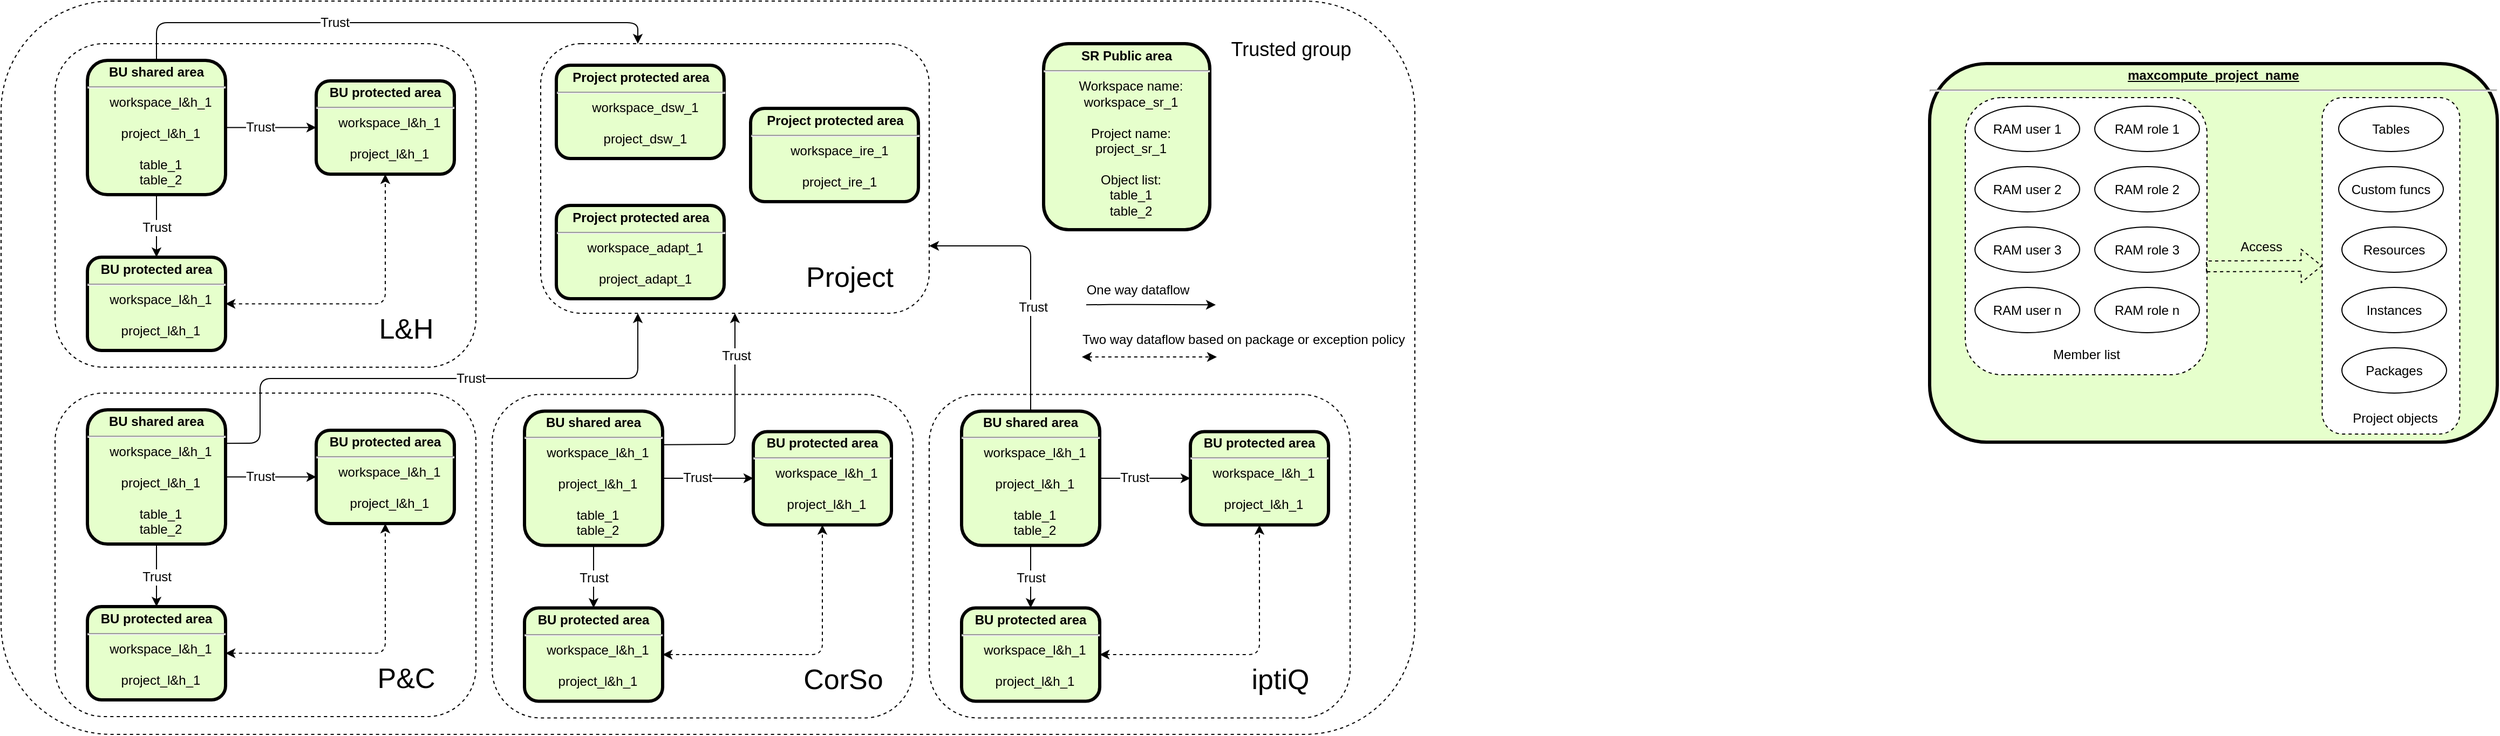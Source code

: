 <mxfile version="14.4.4" type="github">
  <diagram name="Page-1" id="c7558073-3199-34d8-9f00-42111426c3f3">
    <mxGraphModel dx="2129" dy="2134" grid="1" gridSize="10" guides="1" tooltips="1" connect="1" arrows="1" fold="1" page="1" pageScale="1" pageWidth="826" pageHeight="1169" background="#ffffff" math="0" shadow="0">
      <root>
        <mxCell id="0" />
        <mxCell id="1" parent="0" />
        <mxCell id="BuY6lLi31nu-NfypY2Oj-112" value="" style="rounded=1;whiteSpace=wrap;html=1;fontSize=12;dashed=1;" vertex="1" parent="1">
          <mxGeometry x="-630" y="-130" width="1310" height="680" as="geometry" />
        </mxCell>
        <mxCell id="zFzPmybtbYSCaZnyCdFx-10" value="&lt;p style=&quot;margin: 0px ; margin-top: 4px ; text-align: center ; text-decoration: underline&quot;&gt;maxcompute_project_name&lt;/p&gt;&lt;hr&gt;&lt;p style=&quot;margin: 0px ; margin-left: 8px&quot;&gt;&lt;br&gt;&lt;/p&gt;" style="verticalAlign=middle;align=center;overflow=fill;fontSize=12;fontFamily=Helvetica;html=1;rounded=1;fontStyle=1;strokeWidth=3;fillColor=#E6FFCC" parent="1" vertex="1">
          <mxGeometry x="1157" y="-72" width="526" height="351" as="geometry" />
        </mxCell>
        <mxCell id="zFzPmybtbYSCaZnyCdFx-26" value="" style="rounded=1;whiteSpace=wrap;html=1;dashed=1;" parent="1" vertex="1">
          <mxGeometry x="1520.75" y="-40.5" width="127.5" height="312" as="geometry" />
        </mxCell>
        <mxCell id="zFzPmybtbYSCaZnyCdFx-24" value="" style="rounded=1;whiteSpace=wrap;html=1;dashed=1;" parent="1" vertex="1">
          <mxGeometry x="1190" y="-40.5" width="224" height="257" as="geometry" />
        </mxCell>
        <mxCell id="P1ETKW7xS4ezUGH-ev0N-116" value="" style="rounded=1;whiteSpace=wrap;html=1;dashed=1;" parent="1" vertex="1">
          <mxGeometry x="230" y="234.75" width="390" height="300" as="geometry" />
        </mxCell>
        <mxCell id="10" value="&lt;p style=&quot;margin: 4px 0px 0px&quot;&gt;BU shared area&lt;/p&gt;&lt;hr&gt;&lt;p style=&quot;margin: 0px ; margin-left: 8px&quot;&gt;&lt;span style=&quot;font-weight: 400&quot;&gt;workspace_l&amp;amp;h_1&lt;/span&gt;&lt;br&gt;&lt;/p&gt;&lt;p style=&quot;margin: 0px ; margin-left: 8px&quot;&gt;&lt;span style=&quot;font-weight: 400&quot;&gt;&lt;br&gt;&lt;/span&gt;&lt;/p&gt;&lt;p style=&quot;margin: 0px ; margin-left: 8px&quot;&gt;&lt;span style=&quot;font-weight: normal&quot;&gt;project_l&amp;amp;h_1&lt;/span&gt;&lt;/p&gt;&lt;p style=&quot;margin: 0px ; margin-left: 8px&quot;&gt;&lt;span style=&quot;font-weight: normal&quot;&gt;&lt;br&gt;&lt;/span&gt;&lt;/p&gt;&lt;p style=&quot;margin: 0px ; margin-left: 8px&quot;&gt;&lt;span style=&quot;font-weight: normal&quot;&gt;table_1&lt;/span&gt;&lt;/p&gt;&lt;p style=&quot;margin: 0px ; margin-left: 8px&quot;&gt;&lt;span style=&quot;font-weight: normal&quot;&gt;table_2&lt;/span&gt;&lt;/p&gt;" style="verticalAlign=middle;align=center;overflow=fill;fontSize=12;fontFamily=Helvetica;html=1;rounded=1;fontStyle=1;strokeWidth=3;fillColor=#E6FFCC" parent="1" vertex="1">
          <mxGeometry x="260" y="250.25" width="128" height="124.5" as="geometry" />
        </mxCell>
        <mxCell id="P1ETKW7xS4ezUGH-ev0N-117" value="iptiQ" style="text;html=1;align=center;verticalAlign=middle;resizable=0;points=[];autosize=1;strokeWidth=1;fontSize=26;" parent="1" vertex="1">
          <mxGeometry x="520" y="479.25" width="70" height="40" as="geometry" />
        </mxCell>
        <mxCell id="P1ETKW7xS4ezUGH-ev0N-125" value="" style="endArrow=classic;html=1;fontSize=20;" parent="1" edge="1">
          <mxGeometry width="50" height="50" relative="1" as="geometry">
            <mxPoint x="375.5" y="151.66" as="sourcePoint" />
            <mxPoint x="495.5" y="151.66" as="targetPoint" />
            <Array as="points">
              <mxPoint x="407.5" y="151.33" />
            </Array>
          </mxGeometry>
        </mxCell>
        <mxCell id="P1ETKW7xS4ezUGH-ev0N-126" value="&lt;font style=&quot;font-size: 12px&quot;&gt;One way dataflow&lt;/font&gt;" style="text;html=1;align=center;verticalAlign=middle;resizable=0;points=[];autosize=1;fontSize=20;" parent="1" vertex="1">
          <mxGeometry x="370" y="118.0" width="105" height="31" as="geometry" />
        </mxCell>
        <mxCell id="P1ETKW7xS4ezUGH-ev0N-143" value="" style="rounded=1;whiteSpace=wrap;html=1;dashed=1;" parent="1" vertex="1">
          <mxGeometry x="-130" y="-90.5" width="360" height="250" as="geometry" />
        </mxCell>
        <mxCell id="P1ETKW7xS4ezUGH-ev0N-156" value="Project" style="text;html=1;align=center;verticalAlign=middle;resizable=0;points=[];autosize=1;strokeWidth=1;fontSize=26;" parent="1" vertex="1">
          <mxGeometry x="106" y="106" width="100" height="40" as="geometry" />
        </mxCell>
        <mxCell id="P1ETKW7xS4ezUGH-ev0N-159" value="&lt;p style=&quot;margin: 4px 0px 0px ; text-align: center&quot;&gt;SR Public area&lt;/p&gt;&lt;hr&gt;&lt;p style=&quot;margin: 0px ; margin-left: 8px&quot;&gt;&lt;span style=&quot;font-weight: normal&quot;&gt;Workspace name:&lt;/span&gt;&lt;/p&gt;&lt;p style=&quot;margin: 0px ; margin-left: 8px&quot;&gt;&lt;span style=&quot;font-weight: normal&quot;&gt;&lt;span&gt;workspace_sr_1&lt;/span&gt;&lt;br&gt;&lt;/span&gt;&lt;/p&gt;&lt;p style=&quot;margin: 0px ; margin-left: 8px&quot;&gt;&lt;span style=&quot;font-weight: normal&quot;&gt;&lt;br&gt;&lt;/span&gt;&lt;/p&gt;&lt;p style=&quot;margin: 0px ; margin-left: 8px&quot;&gt;&lt;span style=&quot;font-weight: normal&quot;&gt;Project name:&lt;/span&gt;&lt;/p&gt;&lt;p style=&quot;margin: 0px ; margin-left: 8px&quot;&gt;&lt;span style=&quot;font-weight: normal&quot;&gt;project_sr_1&lt;/span&gt;&lt;/p&gt;&lt;p style=&quot;margin: 0px ; margin-left: 8px&quot;&gt;&lt;span style=&quot;font-weight: normal&quot;&gt;&lt;br&gt;&lt;/span&gt;&lt;/p&gt;&lt;p style=&quot;margin: 0px ; margin-left: 8px&quot;&gt;&lt;span style=&quot;font-weight: normal&quot;&gt;Object list:&lt;/span&gt;&lt;/p&gt;&lt;p style=&quot;margin: 0px ; margin-left: 8px&quot;&gt;&lt;span style=&quot;font-weight: normal&quot;&gt;table_1&lt;/span&gt;&lt;/p&gt;&lt;p style=&quot;margin: 0px ; margin-left: 8px&quot;&gt;&lt;span style=&quot;font-weight: normal&quot;&gt;table_2&lt;/span&gt;&lt;/p&gt;" style="verticalAlign=middle;align=center;overflow=fill;fontSize=12;fontFamily=Helvetica;html=1;rounded=1;fontStyle=1;strokeWidth=3;fillColor=#E6FFCC" parent="1" vertex="1">
          <mxGeometry x="336" y="-90.5" width="154" height="172.5" as="geometry" />
        </mxCell>
        <mxCell id="zFzPmybtbYSCaZnyCdFx-11" value="RAM user 3" style="ellipse;whiteSpace=wrap;html=1;" parent="1" vertex="1">
          <mxGeometry x="1199" y="79.5" width="97" height="42" as="geometry" />
        </mxCell>
        <mxCell id="zFzPmybtbYSCaZnyCdFx-12" value="RAM user 2" style="ellipse;whiteSpace=wrap;html=1;" parent="1" vertex="1">
          <mxGeometry x="1199" y="23.5" width="97" height="42" as="geometry" />
        </mxCell>
        <mxCell id="zFzPmybtbYSCaZnyCdFx-13" value="RAM user 1" style="ellipse;whiteSpace=wrap;html=1;" parent="1" vertex="1">
          <mxGeometry x="1199" y="-32.5" width="97" height="42" as="geometry" />
        </mxCell>
        <mxCell id="zFzPmybtbYSCaZnyCdFx-14" value="RAM role 3" style="ellipse;whiteSpace=wrap;html=1;" parent="1" vertex="1">
          <mxGeometry x="1310" y="79.5" width="97" height="42" as="geometry" />
        </mxCell>
        <mxCell id="zFzPmybtbYSCaZnyCdFx-15" value="RAM role 2" style="ellipse;whiteSpace=wrap;html=1;" parent="1" vertex="1">
          <mxGeometry x="1310" y="23.5" width="97" height="42" as="geometry" />
        </mxCell>
        <mxCell id="zFzPmybtbYSCaZnyCdFx-16" value="RAM role 1" style="ellipse;whiteSpace=wrap;html=1;" parent="1" vertex="1">
          <mxGeometry x="1310" y="-32.5" width="97" height="42" as="geometry" />
        </mxCell>
        <mxCell id="zFzPmybtbYSCaZnyCdFx-17" value="RAM user n" style="ellipse;whiteSpace=wrap;html=1;" parent="1" vertex="1">
          <mxGeometry x="1199" y="135.5" width="97" height="42" as="geometry" />
        </mxCell>
        <mxCell id="zFzPmybtbYSCaZnyCdFx-18" value="RAM role n" style="ellipse;whiteSpace=wrap;html=1;" parent="1" vertex="1">
          <mxGeometry x="1310" y="135.5" width="97" height="42" as="geometry" />
        </mxCell>
        <mxCell id="zFzPmybtbYSCaZnyCdFx-19" value="Tables" style="ellipse;whiteSpace=wrap;html=1;" parent="1" vertex="1">
          <mxGeometry x="1536" y="-32.5" width="97" height="42" as="geometry" />
        </mxCell>
        <mxCell id="zFzPmybtbYSCaZnyCdFx-20" value="Custom funcs" style="ellipse;whiteSpace=wrap;html=1;" parent="1" vertex="1">
          <mxGeometry x="1536" y="23.5" width="97" height="42" as="geometry" />
        </mxCell>
        <mxCell id="zFzPmybtbYSCaZnyCdFx-21" value="Resources" style="ellipse;whiteSpace=wrap;html=1;" parent="1" vertex="1">
          <mxGeometry x="1539" y="79.5" width="97" height="42" as="geometry" />
        </mxCell>
        <mxCell id="zFzPmybtbYSCaZnyCdFx-22" value="Instances" style="ellipse;whiteSpace=wrap;html=1;" parent="1" vertex="1">
          <mxGeometry x="1539" y="135.5" width="97" height="42" as="geometry" />
        </mxCell>
        <mxCell id="zFzPmybtbYSCaZnyCdFx-23" value="Packages" style="ellipse;whiteSpace=wrap;html=1;" parent="1" vertex="1">
          <mxGeometry x="1539" y="191.5" width="97" height="42" as="geometry" />
        </mxCell>
        <mxCell id="zFzPmybtbYSCaZnyCdFx-25" value="Member list" style="text;html=1;align=center;verticalAlign=middle;resizable=0;points=[];autosize=1;" parent="1" vertex="1">
          <mxGeometry x="1266" y="188.5" width="72" height="18" as="geometry" />
        </mxCell>
        <mxCell id="zFzPmybtbYSCaZnyCdFx-27" value="Project objects" style="text;html=1;align=center;verticalAlign=middle;resizable=0;points=[];autosize=1;" parent="1" vertex="1">
          <mxGeometry x="1543" y="247.5" width="89" height="18" as="geometry" />
        </mxCell>
        <mxCell id="BuY6lLi31nu-NfypY2Oj-10" value="" style="shape=flexArrow;endArrow=classic;html=1;entryX=0;entryY=0.5;entryDx=0;entryDy=0;dashed=1;" edge="1" parent="1" target="zFzPmybtbYSCaZnyCdFx-26">
          <mxGeometry width="50" height="50" relative="1" as="geometry">
            <mxPoint x="1413" y="116" as="sourcePoint" />
            <mxPoint x="1483" y="69" as="targetPoint" />
          </mxGeometry>
        </mxCell>
        <mxCell id="BuY6lLi31nu-NfypY2Oj-11" value="Access" style="text;html=1;align=center;verticalAlign=middle;resizable=0;points=[];autosize=1;" vertex="1" parent="1">
          <mxGeometry x="1439" y="89" width="49" height="18" as="geometry" />
        </mxCell>
        <mxCell id="BuY6lLi31nu-NfypY2Oj-38" value="&lt;div&gt;&lt;span style=&quot;font-size: 12px&quot;&gt;Two way dataflow based on package or exception policy&lt;/span&gt;&lt;/div&gt;" style="text;html=1;align=left;verticalAlign=middle;resizable=0;points=[];autosize=1;fontSize=20;" vertex="1" parent="1">
          <mxGeometry x="370" y="165" width="310" height="30" as="geometry" />
        </mxCell>
        <mxCell id="BuY6lLi31nu-NfypY2Oj-42" value="" style="endArrow=classic;startArrow=classic;html=1;dashed=1;" edge="1" parent="1">
          <mxGeometry width="50" height="50" relative="1" as="geometry">
            <mxPoint x="371.5" y="200" as="sourcePoint" />
            <mxPoint x="496.5" y="200" as="targetPoint" />
          </mxGeometry>
        </mxCell>
        <mxCell id="BuY6lLi31nu-NfypY2Oj-46" value="" style="endArrow=classic;startArrow=classic;html=1;dashed=1;fontSize=26;edgeStyle=orthogonalEdgeStyle;entryX=0.5;entryY=1;entryDx=0;entryDy=0;exitX=1;exitY=0.5;exitDx=0;exitDy=0;" edge="1" parent="1" source="BuY6lLi31nu-NfypY2Oj-50" target="BuY6lLi31nu-NfypY2Oj-49">
          <mxGeometry width="50" height="50" relative="1" as="geometry">
            <mxPoint x="388" y="423.25" as="sourcePoint" />
            <mxPoint x="534.5" y="336.75" as="targetPoint" />
          </mxGeometry>
        </mxCell>
        <mxCell id="BuY6lLi31nu-NfypY2Oj-49" value="&lt;p style=&quot;margin: 4px 0px 0px&quot;&gt;BU protected area&lt;/p&gt;&lt;hr&gt;&lt;p style=&quot;margin: 0px ; margin-left: 8px&quot;&gt;&lt;span style=&quot;font-weight: 400&quot;&gt;workspace_l&amp;amp;h_1&lt;/span&gt;&lt;br&gt;&lt;/p&gt;&lt;p style=&quot;margin: 0px ; margin-left: 8px&quot;&gt;&lt;span style=&quot;font-weight: 400&quot;&gt;&lt;br&gt;&lt;/span&gt;&lt;/p&gt;&lt;p style=&quot;margin: 0px ; margin-left: 8px&quot;&gt;&lt;span style=&quot;font-weight: normal&quot;&gt;project_l&amp;amp;h_1&lt;/span&gt;&lt;/p&gt;" style="verticalAlign=middle;align=center;overflow=fill;fontSize=12;fontFamily=Helvetica;html=1;rounded=1;fontStyle=1;strokeWidth=3;fillColor=#E6FFCC" vertex="1" parent="1">
          <mxGeometry x="472" y="269.25" width="128" height="86.5" as="geometry" />
        </mxCell>
        <mxCell id="BuY6lLi31nu-NfypY2Oj-50" value="&lt;p style=&quot;margin: 4px 0px 0px&quot;&gt;BU protected area&lt;/p&gt;&lt;hr&gt;&lt;p style=&quot;margin: 0px ; margin-left: 8px&quot;&gt;&lt;span style=&quot;font-weight: 400&quot;&gt;workspace_l&amp;amp;h_1&lt;/span&gt;&lt;br&gt;&lt;/p&gt;&lt;p style=&quot;margin: 0px ; margin-left: 8px&quot;&gt;&lt;span style=&quot;font-weight: 400&quot;&gt;&lt;br&gt;&lt;/span&gt;&lt;/p&gt;&lt;p style=&quot;margin: 0px ; margin-left: 8px&quot;&gt;&lt;span style=&quot;font-weight: normal&quot;&gt;project_l&amp;amp;h_1&lt;/span&gt;&lt;/p&gt;" style="verticalAlign=middle;align=center;overflow=fill;fontSize=12;fontFamily=Helvetica;html=1;rounded=1;fontStyle=1;strokeWidth=3;fillColor=#E6FFCC" vertex="1" parent="1">
          <mxGeometry x="260" y="432.75" width="128" height="86.5" as="geometry" />
        </mxCell>
        <mxCell id="BuY6lLi31nu-NfypY2Oj-51" value="&lt;p style=&quot;margin: 4px 0px 0px&quot;&gt;Project protected area&lt;/p&gt;&lt;hr&gt;&lt;p style=&quot;margin: 0px ; margin-left: 8px&quot;&gt;&lt;span style=&quot;font-weight: 400&quot;&gt;workspace_dsw_1&lt;/span&gt;&lt;br&gt;&lt;/p&gt;&lt;p style=&quot;margin: 0px ; margin-left: 8px&quot;&gt;&lt;span style=&quot;font-weight: 400&quot;&gt;&lt;br&gt;&lt;/span&gt;&lt;/p&gt;&lt;p style=&quot;margin: 0px ; margin-left: 8px&quot;&gt;&lt;span style=&quot;font-weight: normal&quot;&gt;project_dsw_1&lt;/span&gt;&lt;/p&gt;" style="verticalAlign=middle;align=center;overflow=fill;fontSize=12;fontFamily=Helvetica;html=1;rounded=1;fontStyle=1;strokeWidth=3;fillColor=#E6FFCC" vertex="1" parent="1">
          <mxGeometry x="-115.5" y="-70.5" width="155.5" height="86.5" as="geometry" />
        </mxCell>
        <mxCell id="BuY6lLi31nu-NfypY2Oj-52" value="&lt;p style=&quot;margin: 4px 0px 0px&quot;&gt;Project protected area&lt;/p&gt;&lt;hr&gt;&lt;p style=&quot;margin: 0px ; margin-left: 8px&quot;&gt;&lt;span style=&quot;font-weight: 400&quot;&gt;workspace_adapt_1&lt;/span&gt;&lt;br&gt;&lt;/p&gt;&lt;p style=&quot;margin: 0px ; margin-left: 8px&quot;&gt;&lt;span style=&quot;font-weight: 400&quot;&gt;&lt;br&gt;&lt;/span&gt;&lt;/p&gt;&lt;p style=&quot;margin: 0px ; margin-left: 8px&quot;&gt;&lt;span style=&quot;font-weight: normal&quot;&gt;project_adapt_1&lt;/span&gt;&lt;/p&gt;" style="verticalAlign=middle;align=center;overflow=fill;fontSize=12;fontFamily=Helvetica;html=1;rounded=1;fontStyle=1;strokeWidth=3;fillColor=#E6FFCC" vertex="1" parent="1">
          <mxGeometry x="-115.5" y="59.5" width="155.5" height="86.5" as="geometry" />
        </mxCell>
        <mxCell id="BuY6lLi31nu-NfypY2Oj-53" value="&lt;p style=&quot;margin: 4px 0px 0px&quot;&gt;Project protected area&lt;/p&gt;&lt;hr&gt;&lt;p style=&quot;margin: 0px ; margin-left: 8px&quot;&gt;&lt;span style=&quot;font-weight: 400&quot;&gt;workspace_ire_1&lt;/span&gt;&lt;br&gt;&lt;/p&gt;&lt;p style=&quot;margin: 0px ; margin-left: 8px&quot;&gt;&lt;span style=&quot;font-weight: 400&quot;&gt;&lt;br&gt;&lt;/span&gt;&lt;/p&gt;&lt;p style=&quot;margin: 0px ; margin-left: 8px&quot;&gt;&lt;span style=&quot;font-weight: normal&quot;&gt;project_ire_1&lt;/span&gt;&lt;/p&gt;" style="verticalAlign=middle;align=center;overflow=fill;fontSize=12;fontFamily=Helvetica;html=1;rounded=1;fontStyle=1;strokeWidth=3;fillColor=#E6FFCC" vertex="1" parent="1">
          <mxGeometry x="64.5" y="-30.5" width="155.5" height="86.5" as="geometry" />
        </mxCell>
        <mxCell id="BuY6lLi31nu-NfypY2Oj-66" value="" style="endArrow=classic;html=1;fontSize=12;exitX=1;exitY=0.5;exitDx=0;exitDy=0;entryX=0;entryY=0.5;entryDx=0;entryDy=0;" edge="1" parent="1" source="10" target="BuY6lLi31nu-NfypY2Oj-49">
          <mxGeometry width="50" height="50" relative="1" as="geometry">
            <mxPoint x="150" y="494.75" as="sourcePoint" />
            <mxPoint x="200" y="444.75" as="targetPoint" />
          </mxGeometry>
        </mxCell>
        <mxCell id="BuY6lLi31nu-NfypY2Oj-67" value="Trust" style="edgeLabel;html=1;align=center;verticalAlign=middle;resizable=0;points=[];fontSize=12;" vertex="1" connectable="0" parent="BuY6lLi31nu-NfypY2Oj-66">
          <mxGeometry x="-0.238" y="1" relative="1" as="geometry">
            <mxPoint as="offset" />
          </mxGeometry>
        </mxCell>
        <mxCell id="BuY6lLi31nu-NfypY2Oj-68" value="" style="endArrow=classic;html=1;fontSize=12;exitX=0.5;exitY=1;exitDx=0;exitDy=0;entryX=0.5;entryY=0;entryDx=0;entryDy=0;" edge="1" parent="1" source="10" target="BuY6lLi31nu-NfypY2Oj-50">
          <mxGeometry width="50" height="50" relative="1" as="geometry">
            <mxPoint x="90" y="524.75" as="sourcePoint" />
            <mxPoint x="140" y="474.75" as="targetPoint" />
          </mxGeometry>
        </mxCell>
        <mxCell id="BuY6lLi31nu-NfypY2Oj-70" value="Trust" style="edgeLabel;html=1;align=center;verticalAlign=middle;resizable=0;points=[];fontSize=12;" vertex="1" connectable="0" parent="BuY6lLi31nu-NfypY2Oj-68">
          <mxGeometry x="-0.483" y="-2" relative="1" as="geometry">
            <mxPoint x="2" y="15" as="offset" />
          </mxGeometry>
        </mxCell>
        <mxCell id="BuY6lLi31nu-NfypY2Oj-71" value="" style="rounded=1;whiteSpace=wrap;html=1;dashed=1;" vertex="1" parent="1">
          <mxGeometry x="-580" y="233.5" width="390" height="300" as="geometry" />
        </mxCell>
        <mxCell id="BuY6lLi31nu-NfypY2Oj-72" value="&lt;p style=&quot;margin: 4px 0px 0px&quot;&gt;BU shared area&lt;/p&gt;&lt;hr&gt;&lt;p style=&quot;margin: 0px ; margin-left: 8px&quot;&gt;&lt;span style=&quot;font-weight: 400&quot;&gt;workspace_l&amp;amp;h_1&lt;/span&gt;&lt;br&gt;&lt;/p&gt;&lt;p style=&quot;margin: 0px ; margin-left: 8px&quot;&gt;&lt;span style=&quot;font-weight: 400&quot;&gt;&lt;br&gt;&lt;/span&gt;&lt;/p&gt;&lt;p style=&quot;margin: 0px ; margin-left: 8px&quot;&gt;&lt;span style=&quot;font-weight: normal&quot;&gt;project_l&amp;amp;h_1&lt;/span&gt;&lt;/p&gt;&lt;p style=&quot;margin: 0px ; margin-left: 8px&quot;&gt;&lt;span style=&quot;font-weight: normal&quot;&gt;&lt;br&gt;&lt;/span&gt;&lt;/p&gt;&lt;p style=&quot;margin: 0px ; margin-left: 8px&quot;&gt;&lt;span style=&quot;font-weight: normal&quot;&gt;table_1&lt;/span&gt;&lt;/p&gt;&lt;p style=&quot;margin: 0px ; margin-left: 8px&quot;&gt;&lt;span style=&quot;font-weight: normal&quot;&gt;table_2&lt;/span&gt;&lt;/p&gt;" style="verticalAlign=middle;align=center;overflow=fill;fontSize=12;fontFamily=Helvetica;html=1;rounded=1;fontStyle=1;strokeWidth=3;fillColor=#E6FFCC" vertex="1" parent="1">
          <mxGeometry x="-550" y="249" width="128" height="124.5" as="geometry" />
        </mxCell>
        <mxCell id="BuY6lLi31nu-NfypY2Oj-73" value="P&amp;amp;C" style="text;html=1;align=center;verticalAlign=middle;resizable=0;points=[];autosize=1;strokeWidth=1;fontSize=26;" vertex="1" parent="1">
          <mxGeometry x="-290" y="478" width="70" height="40" as="geometry" />
        </mxCell>
        <mxCell id="BuY6lLi31nu-NfypY2Oj-74" value="" style="endArrow=classic;startArrow=classic;html=1;dashed=1;fontSize=26;edgeStyle=orthogonalEdgeStyle;entryX=0.5;entryY=1;entryDx=0;entryDy=0;exitX=1;exitY=0.5;exitDx=0;exitDy=0;" edge="1" parent="1" source="BuY6lLi31nu-NfypY2Oj-76" target="BuY6lLi31nu-NfypY2Oj-75">
          <mxGeometry width="50" height="50" relative="1" as="geometry">
            <mxPoint x="-422" y="422" as="sourcePoint" />
            <mxPoint x="-275.5" y="335.5" as="targetPoint" />
          </mxGeometry>
        </mxCell>
        <mxCell id="BuY6lLi31nu-NfypY2Oj-75" value="&lt;p style=&quot;margin: 4px 0px 0px&quot;&gt;BU protected area&lt;/p&gt;&lt;hr&gt;&lt;p style=&quot;margin: 0px ; margin-left: 8px&quot;&gt;&lt;span style=&quot;font-weight: 400&quot;&gt;workspace_l&amp;amp;h_1&lt;/span&gt;&lt;br&gt;&lt;/p&gt;&lt;p style=&quot;margin: 0px ; margin-left: 8px&quot;&gt;&lt;span style=&quot;font-weight: 400&quot;&gt;&lt;br&gt;&lt;/span&gt;&lt;/p&gt;&lt;p style=&quot;margin: 0px ; margin-left: 8px&quot;&gt;&lt;span style=&quot;font-weight: normal&quot;&gt;project_l&amp;amp;h_1&lt;/span&gt;&lt;/p&gt;" style="verticalAlign=middle;align=center;overflow=fill;fontSize=12;fontFamily=Helvetica;html=1;rounded=1;fontStyle=1;strokeWidth=3;fillColor=#E6FFCC" vertex="1" parent="1">
          <mxGeometry x="-338" y="268" width="128" height="86.5" as="geometry" />
        </mxCell>
        <mxCell id="BuY6lLi31nu-NfypY2Oj-76" value="&lt;p style=&quot;margin: 4px 0px 0px&quot;&gt;BU protected area&lt;/p&gt;&lt;hr&gt;&lt;p style=&quot;margin: 0px ; margin-left: 8px&quot;&gt;&lt;span style=&quot;font-weight: 400&quot;&gt;workspace_l&amp;amp;h_1&lt;/span&gt;&lt;br&gt;&lt;/p&gt;&lt;p style=&quot;margin: 0px ; margin-left: 8px&quot;&gt;&lt;span style=&quot;font-weight: 400&quot;&gt;&lt;br&gt;&lt;/span&gt;&lt;/p&gt;&lt;p style=&quot;margin: 0px ; margin-left: 8px&quot;&gt;&lt;span style=&quot;font-weight: normal&quot;&gt;project_l&amp;amp;h_1&lt;/span&gt;&lt;/p&gt;" style="verticalAlign=middle;align=center;overflow=fill;fontSize=12;fontFamily=Helvetica;html=1;rounded=1;fontStyle=1;strokeWidth=3;fillColor=#E6FFCC" vertex="1" parent="1">
          <mxGeometry x="-550" y="431.5" width="128" height="86.5" as="geometry" />
        </mxCell>
        <mxCell id="BuY6lLi31nu-NfypY2Oj-77" value="" style="endArrow=classic;html=1;fontSize=12;exitX=1;exitY=0.5;exitDx=0;exitDy=0;entryX=0;entryY=0.5;entryDx=0;entryDy=0;" edge="1" parent="1" source="BuY6lLi31nu-NfypY2Oj-72" target="BuY6lLi31nu-NfypY2Oj-75">
          <mxGeometry width="50" height="50" relative="1" as="geometry">
            <mxPoint x="-660" y="493.5" as="sourcePoint" />
            <mxPoint x="-610" y="443.5" as="targetPoint" />
          </mxGeometry>
        </mxCell>
        <mxCell id="BuY6lLi31nu-NfypY2Oj-78" value="Trust" style="edgeLabel;html=1;align=center;verticalAlign=middle;resizable=0;points=[];fontSize=12;" vertex="1" connectable="0" parent="BuY6lLi31nu-NfypY2Oj-77">
          <mxGeometry x="-0.238" y="1" relative="1" as="geometry">
            <mxPoint as="offset" />
          </mxGeometry>
        </mxCell>
        <mxCell id="BuY6lLi31nu-NfypY2Oj-79" value="" style="endArrow=classic;html=1;fontSize=12;exitX=0.5;exitY=1;exitDx=0;exitDy=0;entryX=0.5;entryY=0;entryDx=0;entryDy=0;" edge="1" parent="1" source="BuY6lLi31nu-NfypY2Oj-72" target="BuY6lLi31nu-NfypY2Oj-76">
          <mxGeometry width="50" height="50" relative="1" as="geometry">
            <mxPoint x="-720" y="523.5" as="sourcePoint" />
            <mxPoint x="-670" y="473.5" as="targetPoint" />
          </mxGeometry>
        </mxCell>
        <mxCell id="BuY6lLi31nu-NfypY2Oj-80" value="Trust" style="edgeLabel;html=1;align=center;verticalAlign=middle;resizable=0;points=[];fontSize=12;" vertex="1" connectable="0" parent="BuY6lLi31nu-NfypY2Oj-79">
          <mxGeometry x="-0.483" y="-2" relative="1" as="geometry">
            <mxPoint x="2" y="15" as="offset" />
          </mxGeometry>
        </mxCell>
        <mxCell id="BuY6lLi31nu-NfypY2Oj-81" value="" style="rounded=1;whiteSpace=wrap;html=1;dashed=1;" vertex="1" parent="1">
          <mxGeometry x="-580" y="-90.5" width="390" height="300" as="geometry" />
        </mxCell>
        <mxCell id="BuY6lLi31nu-NfypY2Oj-82" value="&lt;p style=&quot;margin: 4px 0px 0px&quot;&gt;BU shared area&lt;/p&gt;&lt;hr&gt;&lt;p style=&quot;margin: 0px ; margin-left: 8px&quot;&gt;&lt;span style=&quot;font-weight: 400&quot;&gt;workspace_l&amp;amp;h_1&lt;/span&gt;&lt;br&gt;&lt;/p&gt;&lt;p style=&quot;margin: 0px ; margin-left: 8px&quot;&gt;&lt;span style=&quot;font-weight: 400&quot;&gt;&lt;br&gt;&lt;/span&gt;&lt;/p&gt;&lt;p style=&quot;margin: 0px ; margin-left: 8px&quot;&gt;&lt;span style=&quot;font-weight: normal&quot;&gt;project_l&amp;amp;h_1&lt;/span&gt;&lt;/p&gt;&lt;p style=&quot;margin: 0px ; margin-left: 8px&quot;&gt;&lt;span style=&quot;font-weight: normal&quot;&gt;&lt;br&gt;&lt;/span&gt;&lt;/p&gt;&lt;p style=&quot;margin: 0px ; margin-left: 8px&quot;&gt;&lt;span style=&quot;font-weight: normal&quot;&gt;table_1&lt;/span&gt;&lt;/p&gt;&lt;p style=&quot;margin: 0px ; margin-left: 8px&quot;&gt;&lt;span style=&quot;font-weight: normal&quot;&gt;table_2&lt;/span&gt;&lt;/p&gt;" style="verticalAlign=middle;align=center;overflow=fill;fontSize=12;fontFamily=Helvetica;html=1;rounded=1;fontStyle=1;strokeWidth=3;fillColor=#E6FFCC" vertex="1" parent="1">
          <mxGeometry x="-550" y="-75" width="128" height="124.5" as="geometry" />
        </mxCell>
        <mxCell id="BuY6lLi31nu-NfypY2Oj-83" value="L&amp;amp;H" style="text;html=1;align=center;verticalAlign=middle;resizable=0;points=[];autosize=1;strokeWidth=1;fontSize=26;" vertex="1" parent="1">
          <mxGeometry x="-290" y="154" width="70" height="40" as="geometry" />
        </mxCell>
        <mxCell id="BuY6lLi31nu-NfypY2Oj-84" value="" style="endArrow=classic;startArrow=classic;html=1;dashed=1;fontSize=26;edgeStyle=orthogonalEdgeStyle;entryX=0.5;entryY=1;entryDx=0;entryDy=0;exitX=1;exitY=0.5;exitDx=0;exitDy=0;" edge="1" parent="1" source="BuY6lLi31nu-NfypY2Oj-86" target="BuY6lLi31nu-NfypY2Oj-85">
          <mxGeometry width="50" height="50" relative="1" as="geometry">
            <mxPoint x="-422" y="98" as="sourcePoint" />
            <mxPoint x="-275.5" y="11.5" as="targetPoint" />
          </mxGeometry>
        </mxCell>
        <mxCell id="BuY6lLi31nu-NfypY2Oj-85" value="&lt;p style=&quot;margin: 4px 0px 0px&quot;&gt;BU protected area&lt;/p&gt;&lt;hr&gt;&lt;p style=&quot;margin: 0px ; margin-left: 8px&quot;&gt;&lt;span style=&quot;font-weight: 400&quot;&gt;workspace_l&amp;amp;h_1&lt;/span&gt;&lt;br&gt;&lt;/p&gt;&lt;p style=&quot;margin: 0px ; margin-left: 8px&quot;&gt;&lt;span style=&quot;font-weight: 400&quot;&gt;&lt;br&gt;&lt;/span&gt;&lt;/p&gt;&lt;p style=&quot;margin: 0px ; margin-left: 8px&quot;&gt;&lt;span style=&quot;font-weight: normal&quot;&gt;project_l&amp;amp;h_1&lt;/span&gt;&lt;/p&gt;" style="verticalAlign=middle;align=center;overflow=fill;fontSize=12;fontFamily=Helvetica;html=1;rounded=1;fontStyle=1;strokeWidth=3;fillColor=#E6FFCC" vertex="1" parent="1">
          <mxGeometry x="-338" y="-56" width="128" height="86.5" as="geometry" />
        </mxCell>
        <mxCell id="BuY6lLi31nu-NfypY2Oj-86" value="&lt;p style=&quot;margin: 4px 0px 0px&quot;&gt;BU protected area&lt;/p&gt;&lt;hr&gt;&lt;p style=&quot;margin: 0px ; margin-left: 8px&quot;&gt;&lt;span style=&quot;font-weight: 400&quot;&gt;workspace_l&amp;amp;h_1&lt;/span&gt;&lt;br&gt;&lt;/p&gt;&lt;p style=&quot;margin: 0px ; margin-left: 8px&quot;&gt;&lt;span style=&quot;font-weight: 400&quot;&gt;&lt;br&gt;&lt;/span&gt;&lt;/p&gt;&lt;p style=&quot;margin: 0px ; margin-left: 8px&quot;&gt;&lt;span style=&quot;font-weight: normal&quot;&gt;project_l&amp;amp;h_1&lt;/span&gt;&lt;/p&gt;" style="verticalAlign=middle;align=center;overflow=fill;fontSize=12;fontFamily=Helvetica;html=1;rounded=1;fontStyle=1;strokeWidth=3;fillColor=#E6FFCC" vertex="1" parent="1">
          <mxGeometry x="-550" y="107.5" width="128" height="86.5" as="geometry" />
        </mxCell>
        <mxCell id="BuY6lLi31nu-NfypY2Oj-87" value="" style="endArrow=classic;html=1;fontSize=12;exitX=1;exitY=0.5;exitDx=0;exitDy=0;entryX=0;entryY=0.5;entryDx=0;entryDy=0;" edge="1" parent="1" source="BuY6lLi31nu-NfypY2Oj-82" target="BuY6lLi31nu-NfypY2Oj-85">
          <mxGeometry width="50" height="50" relative="1" as="geometry">
            <mxPoint x="-660" y="169.5" as="sourcePoint" />
            <mxPoint x="-610" y="119.5" as="targetPoint" />
          </mxGeometry>
        </mxCell>
        <mxCell id="BuY6lLi31nu-NfypY2Oj-88" value="Trust" style="edgeLabel;html=1;align=center;verticalAlign=middle;resizable=0;points=[];fontSize=12;" vertex="1" connectable="0" parent="BuY6lLi31nu-NfypY2Oj-87">
          <mxGeometry x="-0.238" y="1" relative="1" as="geometry">
            <mxPoint as="offset" />
          </mxGeometry>
        </mxCell>
        <mxCell id="BuY6lLi31nu-NfypY2Oj-89" value="" style="endArrow=classic;html=1;fontSize=12;exitX=0.5;exitY=1;exitDx=0;exitDy=0;entryX=0.5;entryY=0;entryDx=0;entryDy=0;" edge="1" parent="1" source="BuY6lLi31nu-NfypY2Oj-82" target="BuY6lLi31nu-NfypY2Oj-86">
          <mxGeometry width="50" height="50" relative="1" as="geometry">
            <mxPoint x="-720" y="199.5" as="sourcePoint" />
            <mxPoint x="-670" y="149.5" as="targetPoint" />
          </mxGeometry>
        </mxCell>
        <mxCell id="BuY6lLi31nu-NfypY2Oj-90" value="Trust" style="edgeLabel;html=1;align=center;verticalAlign=middle;resizable=0;points=[];fontSize=12;" vertex="1" connectable="0" parent="BuY6lLi31nu-NfypY2Oj-89">
          <mxGeometry x="-0.483" y="-2" relative="1" as="geometry">
            <mxPoint x="2" y="15" as="offset" />
          </mxGeometry>
        </mxCell>
        <mxCell id="BuY6lLi31nu-NfypY2Oj-91" value="" style="rounded=1;whiteSpace=wrap;html=1;dashed=1;" vertex="1" parent="1">
          <mxGeometry x="-175" y="234.75" width="390" height="300" as="geometry" />
        </mxCell>
        <mxCell id="BuY6lLi31nu-NfypY2Oj-92" value="&lt;p style=&quot;margin: 4px 0px 0px&quot;&gt;BU shared area&lt;/p&gt;&lt;hr&gt;&lt;p style=&quot;margin: 0px ; margin-left: 8px&quot;&gt;&lt;span style=&quot;font-weight: 400&quot;&gt;workspace_l&amp;amp;h_1&lt;/span&gt;&lt;br&gt;&lt;/p&gt;&lt;p style=&quot;margin: 0px ; margin-left: 8px&quot;&gt;&lt;span style=&quot;font-weight: 400&quot;&gt;&lt;br&gt;&lt;/span&gt;&lt;/p&gt;&lt;p style=&quot;margin: 0px ; margin-left: 8px&quot;&gt;&lt;span style=&quot;font-weight: normal&quot;&gt;project_l&amp;amp;h_1&lt;/span&gt;&lt;/p&gt;&lt;p style=&quot;margin: 0px ; margin-left: 8px&quot;&gt;&lt;span style=&quot;font-weight: normal&quot;&gt;&lt;br&gt;&lt;/span&gt;&lt;/p&gt;&lt;p style=&quot;margin: 0px ; margin-left: 8px&quot;&gt;&lt;span style=&quot;font-weight: normal&quot;&gt;table_1&lt;/span&gt;&lt;/p&gt;&lt;p style=&quot;margin: 0px ; margin-left: 8px&quot;&gt;&lt;span style=&quot;font-weight: normal&quot;&gt;table_2&lt;/span&gt;&lt;/p&gt;" style="verticalAlign=middle;align=center;overflow=fill;fontSize=12;fontFamily=Helvetica;html=1;rounded=1;fontStyle=1;strokeWidth=3;fillColor=#E6FFCC" vertex="1" parent="1">
          <mxGeometry x="-145" y="250.25" width="128" height="124.5" as="geometry" />
        </mxCell>
        <mxCell id="BuY6lLi31nu-NfypY2Oj-93" value="CorSo" style="text;html=1;align=center;verticalAlign=middle;resizable=0;points=[];autosize=1;strokeWidth=1;fontSize=26;" vertex="1" parent="1">
          <mxGeometry x="105" y="479.25" width="90" height="40" as="geometry" />
        </mxCell>
        <mxCell id="BuY6lLi31nu-NfypY2Oj-94" value="" style="endArrow=classic;startArrow=classic;html=1;dashed=1;fontSize=26;edgeStyle=orthogonalEdgeStyle;entryX=0.5;entryY=1;entryDx=0;entryDy=0;exitX=1;exitY=0.5;exitDx=0;exitDy=0;" edge="1" parent="1" source="BuY6lLi31nu-NfypY2Oj-96" target="BuY6lLi31nu-NfypY2Oj-95">
          <mxGeometry width="50" height="50" relative="1" as="geometry">
            <mxPoint x="-17" y="423.25" as="sourcePoint" />
            <mxPoint x="129.5" y="336.75" as="targetPoint" />
          </mxGeometry>
        </mxCell>
        <mxCell id="BuY6lLi31nu-NfypY2Oj-95" value="&lt;p style=&quot;margin: 4px 0px 0px&quot;&gt;BU protected area&lt;/p&gt;&lt;hr&gt;&lt;p style=&quot;margin: 0px ; margin-left: 8px&quot;&gt;&lt;span style=&quot;font-weight: 400&quot;&gt;workspace_l&amp;amp;h_1&lt;/span&gt;&lt;br&gt;&lt;/p&gt;&lt;p style=&quot;margin: 0px ; margin-left: 8px&quot;&gt;&lt;span style=&quot;font-weight: 400&quot;&gt;&lt;br&gt;&lt;/span&gt;&lt;/p&gt;&lt;p style=&quot;margin: 0px ; margin-left: 8px&quot;&gt;&lt;span style=&quot;font-weight: normal&quot;&gt;project_l&amp;amp;h_1&lt;/span&gt;&lt;/p&gt;" style="verticalAlign=middle;align=center;overflow=fill;fontSize=12;fontFamily=Helvetica;html=1;rounded=1;fontStyle=1;strokeWidth=3;fillColor=#E6FFCC" vertex="1" parent="1">
          <mxGeometry x="67" y="269.25" width="128" height="86.5" as="geometry" />
        </mxCell>
        <mxCell id="BuY6lLi31nu-NfypY2Oj-96" value="&lt;p style=&quot;margin: 4px 0px 0px&quot;&gt;BU protected area&lt;/p&gt;&lt;hr&gt;&lt;p style=&quot;margin: 0px ; margin-left: 8px&quot;&gt;&lt;span style=&quot;font-weight: 400&quot;&gt;workspace_l&amp;amp;h_1&lt;/span&gt;&lt;br&gt;&lt;/p&gt;&lt;p style=&quot;margin: 0px ; margin-left: 8px&quot;&gt;&lt;span style=&quot;font-weight: 400&quot;&gt;&lt;br&gt;&lt;/span&gt;&lt;/p&gt;&lt;p style=&quot;margin: 0px ; margin-left: 8px&quot;&gt;&lt;span style=&quot;font-weight: normal&quot;&gt;project_l&amp;amp;h_1&lt;/span&gt;&lt;/p&gt;" style="verticalAlign=middle;align=center;overflow=fill;fontSize=12;fontFamily=Helvetica;html=1;rounded=1;fontStyle=1;strokeWidth=3;fillColor=#E6FFCC" vertex="1" parent="1">
          <mxGeometry x="-145" y="432.75" width="128" height="86.5" as="geometry" />
        </mxCell>
        <mxCell id="BuY6lLi31nu-NfypY2Oj-97" value="" style="endArrow=classic;html=1;fontSize=12;exitX=1;exitY=0.5;exitDx=0;exitDy=0;entryX=0;entryY=0.5;entryDx=0;entryDy=0;" edge="1" parent="1" source="BuY6lLi31nu-NfypY2Oj-92" target="BuY6lLi31nu-NfypY2Oj-95">
          <mxGeometry width="50" height="50" relative="1" as="geometry">
            <mxPoint x="-255" y="494.75" as="sourcePoint" />
            <mxPoint x="-205" y="444.75" as="targetPoint" />
          </mxGeometry>
        </mxCell>
        <mxCell id="BuY6lLi31nu-NfypY2Oj-98" value="Trust" style="edgeLabel;html=1;align=center;verticalAlign=middle;resizable=0;points=[];fontSize=12;" vertex="1" connectable="0" parent="BuY6lLi31nu-NfypY2Oj-97">
          <mxGeometry x="-0.238" y="1" relative="1" as="geometry">
            <mxPoint as="offset" />
          </mxGeometry>
        </mxCell>
        <mxCell id="BuY6lLi31nu-NfypY2Oj-99" value="" style="endArrow=classic;html=1;fontSize=12;exitX=0.5;exitY=1;exitDx=0;exitDy=0;entryX=0.5;entryY=0;entryDx=0;entryDy=0;" edge="1" parent="1" source="BuY6lLi31nu-NfypY2Oj-92" target="BuY6lLi31nu-NfypY2Oj-96">
          <mxGeometry width="50" height="50" relative="1" as="geometry">
            <mxPoint x="-315" y="524.75" as="sourcePoint" />
            <mxPoint x="-265" y="474.75" as="targetPoint" />
          </mxGeometry>
        </mxCell>
        <mxCell id="BuY6lLi31nu-NfypY2Oj-100" value="Trust" style="edgeLabel;html=1;align=center;verticalAlign=middle;resizable=0;points=[];fontSize=12;" vertex="1" connectable="0" parent="BuY6lLi31nu-NfypY2Oj-99">
          <mxGeometry x="-0.483" y="-2" relative="1" as="geometry">
            <mxPoint x="2" y="15" as="offset" />
          </mxGeometry>
        </mxCell>
        <mxCell id="BuY6lLi31nu-NfypY2Oj-101" value="" style="endArrow=classic;html=1;fontSize=12;exitX=0.5;exitY=0;exitDx=0;exitDy=0;entryX=0.25;entryY=0;entryDx=0;entryDy=0;" edge="1" parent="1" source="BuY6lLi31nu-NfypY2Oj-82" target="P1ETKW7xS4ezUGH-ev0N-143">
          <mxGeometry width="50" height="50" relative="1" as="geometry">
            <mxPoint x="-360" y="680" as="sourcePoint" />
            <mxPoint x="70" y="-150" as="targetPoint" />
            <Array as="points">
              <mxPoint x="-486" y="-110" />
              <mxPoint x="-40" y="-110" />
            </Array>
          </mxGeometry>
        </mxCell>
        <mxCell id="BuY6lLi31nu-NfypY2Oj-103" value="Trust" style="edgeLabel;html=1;align=center;verticalAlign=middle;resizable=0;points=[];fontSize=12;" vertex="1" connectable="0" parent="BuY6lLi31nu-NfypY2Oj-101">
          <mxGeometry x="-0.203" relative="1" as="geometry">
            <mxPoint as="offset" />
          </mxGeometry>
        </mxCell>
        <mxCell id="BuY6lLi31nu-NfypY2Oj-105" value="" style="endArrow=classic;html=1;fontSize=12;exitX=1;exitY=0.25;exitDx=0;exitDy=0;entryX=0.25;entryY=1;entryDx=0;entryDy=0;" edge="1" parent="1" source="BuY6lLi31nu-NfypY2Oj-72" target="P1ETKW7xS4ezUGH-ev0N-143">
          <mxGeometry width="50" height="50" relative="1" as="geometry">
            <mxPoint x="-476" y="-58" as="sourcePoint" />
            <mxPoint x="-10" y="-73.5" as="targetPoint" />
            <Array as="points">
              <mxPoint x="-390" y="280" />
              <mxPoint x="-390" y="220" />
              <mxPoint x="-40" y="220" />
            </Array>
          </mxGeometry>
        </mxCell>
        <mxCell id="BuY6lLi31nu-NfypY2Oj-106" value="Trust" style="edgeLabel;html=1;align=center;verticalAlign=middle;resizable=0;points=[];fontSize=12;" vertex="1" connectable="0" parent="BuY6lLi31nu-NfypY2Oj-105">
          <mxGeometry x="-0.203" relative="1" as="geometry">
            <mxPoint x="87" as="offset" />
          </mxGeometry>
        </mxCell>
        <mxCell id="BuY6lLi31nu-NfypY2Oj-107" value="" style="endArrow=classic;html=1;fontSize=12;exitX=1;exitY=0.25;exitDx=0;exitDy=0;entryX=0.5;entryY=1;entryDx=0;entryDy=0;" edge="1" parent="1" source="BuY6lLi31nu-NfypY2Oj-92" target="P1ETKW7xS4ezUGH-ev0N-143">
          <mxGeometry width="50" height="50" relative="1" as="geometry">
            <mxPoint x="30" y="240" as="sourcePoint" />
            <mxPoint x="80" y="190" as="targetPoint" />
            <Array as="points">
              <mxPoint x="50" y="281" />
            </Array>
          </mxGeometry>
        </mxCell>
        <mxCell id="BuY6lLi31nu-NfypY2Oj-108" value="Trust" style="edgeLabel;html=1;align=center;verticalAlign=middle;resizable=0;points=[];fontSize=12;" vertex="1" connectable="0" parent="BuY6lLi31nu-NfypY2Oj-107">
          <mxGeometry x="0.583" y="-1" relative="1" as="geometry">
            <mxPoint as="offset" />
          </mxGeometry>
        </mxCell>
        <mxCell id="BuY6lLi31nu-NfypY2Oj-109" value="" style="endArrow=classic;html=1;fontSize=12;exitX=0.5;exitY=0;exitDx=0;exitDy=0;entryX=1;entryY=0.75;entryDx=0;entryDy=0;" edge="1" parent="1" source="10" target="P1ETKW7xS4ezUGH-ev0N-143">
          <mxGeometry width="50" height="50" relative="1" as="geometry">
            <mxPoint x="260" y="220" as="sourcePoint" />
            <mxPoint x="310" y="170" as="targetPoint" />
            <Array as="points">
              <mxPoint x="324" y="97" />
            </Array>
          </mxGeometry>
        </mxCell>
        <mxCell id="BuY6lLi31nu-NfypY2Oj-110" value="Trust" style="edgeLabel;html=1;align=center;verticalAlign=middle;resizable=0;points=[];fontSize=12;" vertex="1" connectable="0" parent="BuY6lLi31nu-NfypY2Oj-109">
          <mxGeometry x="-0.214" y="-2" relative="1" as="geometry">
            <mxPoint as="offset" />
          </mxGeometry>
        </mxCell>
        <mxCell id="BuY6lLi31nu-NfypY2Oj-113" value="Trusted group" style="text;html=1;align=center;verticalAlign=middle;resizable=0;points=[];autosize=1;fontSize=18;" vertex="1" parent="1">
          <mxGeometry x="500" y="-100.5" width="130" height="30" as="geometry" />
        </mxCell>
      </root>
    </mxGraphModel>
  </diagram>
</mxfile>
